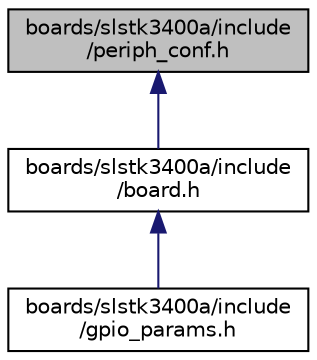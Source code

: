 digraph "boards/slstk3400a/include/periph_conf.h"
{
 // LATEX_PDF_SIZE
  edge [fontname="Helvetica",fontsize="10",labelfontname="Helvetica",labelfontsize="10"];
  node [fontname="Helvetica",fontsize="10",shape=record];
  Node1 [label="boards/slstk3400a/include\l/periph_conf.h",height=0.2,width=0.4,color="black", fillcolor="grey75", style="filled", fontcolor="black",tooltip="Configuration of CPU peripherals for the SLSTK3400A starter kit."];
  Node1 -> Node2 [dir="back",color="midnightblue",fontsize="10",style="solid",fontname="Helvetica"];
  Node2 [label="boards/slstk3400a/include\l/board.h",height=0.2,width=0.4,color="black", fillcolor="white", style="filled",URL="$slstk3400a_2include_2board_8h.html",tooltip="Board specific definitions for the SLSTK3400A starter kit."];
  Node2 -> Node3 [dir="back",color="midnightblue",fontsize="10",style="solid",fontname="Helvetica"];
  Node3 [label="boards/slstk3400a/include\l/gpio_params.h",height=0.2,width=0.4,color="black", fillcolor="white", style="filled",URL="$slstk3400a_2include_2gpio__params_8h.html",tooltip="Board specific configuration of direct mapped GPIOs."];
}
